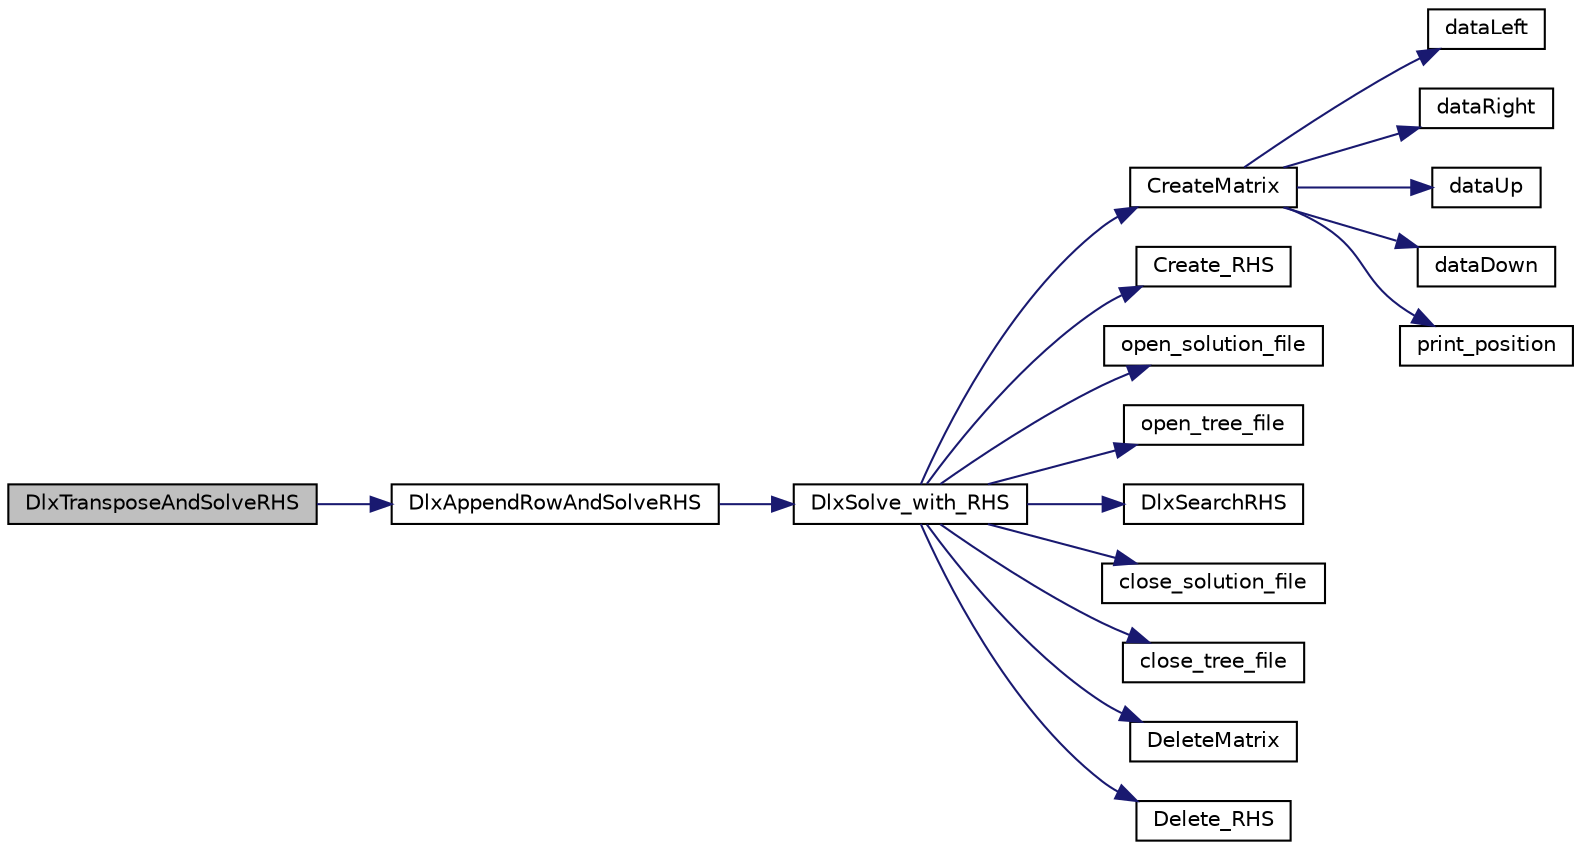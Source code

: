 digraph "DlxTransposeAndSolveRHS"
{
  edge [fontname="Helvetica",fontsize="10",labelfontname="Helvetica",labelfontsize="10"];
  node [fontname="Helvetica",fontsize="10",shape=record];
  rankdir="LR";
  Node452 [label="DlxTransposeAndSolveRHS",height=0.2,width=0.4,color="black", fillcolor="grey75", style="filled", fontcolor="black"];
  Node452 -> Node453 [color="midnightblue",fontsize="10",style="solid",fontname="Helvetica"];
  Node453 [label="DlxAppendRowAndSolveRHS",height=0.2,width=0.4,color="black", fillcolor="white", style="filled",URL="$d9/d5e/lib_2foundations_2solvers_2dlx_8_c.html#a799f4f346746fa1a5cc1367db9495f20"];
  Node453 -> Node454 [color="midnightblue",fontsize="10",style="solid",fontname="Helvetica"];
  Node454 [label="DlxSolve_with_RHS",height=0.2,width=0.4,color="black", fillcolor="white", style="filled",URL="$d9/d5e/lib_2foundations_2solvers_2dlx_8_c.html#aec13478e5d66be625ce3d4683e338d18"];
  Node454 -> Node455 [color="midnightblue",fontsize="10",style="solid",fontname="Helvetica"];
  Node455 [label="CreateMatrix",height=0.2,width=0.4,color="black", fillcolor="white", style="filled",URL="$d9/d5e/lib_2foundations_2solvers_2dlx_8_c.html#a89ddc9af8630a87164d84a96b956e67a"];
  Node455 -> Node456 [color="midnightblue",fontsize="10",style="solid",fontname="Helvetica"];
  Node456 [label="dataLeft",height=0.2,width=0.4,color="black", fillcolor="white", style="filled",URL="$d9/d5e/lib_2foundations_2solvers_2dlx_8_c.html#a8888f0dd45706c8fa1124581b18fa352"];
  Node455 -> Node457 [color="midnightblue",fontsize="10",style="solid",fontname="Helvetica"];
  Node457 [label="dataRight",height=0.2,width=0.4,color="black", fillcolor="white", style="filled",URL="$d9/d5e/lib_2foundations_2solvers_2dlx_8_c.html#a89f3d1856c52f00a6c8147b52a39ff8b"];
  Node455 -> Node458 [color="midnightblue",fontsize="10",style="solid",fontname="Helvetica"];
  Node458 [label="dataUp",height=0.2,width=0.4,color="black", fillcolor="white", style="filled",URL="$d9/d5e/lib_2foundations_2solvers_2dlx_8_c.html#a3b4f22e3083f708496b036d8b327cde6"];
  Node455 -> Node459 [color="midnightblue",fontsize="10",style="solid",fontname="Helvetica"];
  Node459 [label="dataDown",height=0.2,width=0.4,color="black", fillcolor="white", style="filled",URL="$d9/d5e/lib_2foundations_2solvers_2dlx_8_c.html#a70f89cf63f3fa3b87ce334e374754482"];
  Node455 -> Node460 [color="midnightblue",fontsize="10",style="solid",fontname="Helvetica"];
  Node460 [label="print_position",height=0.2,width=0.4,color="black", fillcolor="white", style="filled",URL="$d9/d5e/lib_2foundations_2solvers_2dlx_8_c.html#a8b8b7fc407e960da5142b9c448de514b"];
  Node454 -> Node461 [color="midnightblue",fontsize="10",style="solid",fontname="Helvetica"];
  Node461 [label="Create_RHS",height=0.2,width=0.4,color="black", fillcolor="white", style="filled",URL="$d9/d5e/lib_2foundations_2solvers_2dlx_8_c.html#a9b3fdfe40101ef3aeeff26c7e4c3b7b1"];
  Node454 -> Node462 [color="midnightblue",fontsize="10",style="solid",fontname="Helvetica"];
  Node462 [label="open_solution_file",height=0.2,width=0.4,color="black", fillcolor="white", style="filled",URL="$d9/d5e/lib_2foundations_2solvers_2dlx_8_c.html#a1ab938d1414c2ce08a91cdc5d390a6ec"];
  Node454 -> Node463 [color="midnightblue",fontsize="10",style="solid",fontname="Helvetica"];
  Node463 [label="open_tree_file",height=0.2,width=0.4,color="black", fillcolor="white", style="filled",URL="$d9/d5e/lib_2foundations_2solvers_2dlx_8_c.html#a326744a7570a6f5993c62aae87647cbf"];
  Node454 -> Node464 [color="midnightblue",fontsize="10",style="solid",fontname="Helvetica"];
  Node464 [label="DlxSearchRHS",height=0.2,width=0.4,color="black", fillcolor="white", style="filled",URL="$d9/d5e/lib_2foundations_2solvers_2dlx_8_c.html#acea905e4026b82ace11f244c1c173af7"];
  Node454 -> Node465 [color="midnightblue",fontsize="10",style="solid",fontname="Helvetica"];
  Node465 [label="close_solution_file",height=0.2,width=0.4,color="black", fillcolor="white", style="filled",URL="$d9/d5e/lib_2foundations_2solvers_2dlx_8_c.html#afa8a206659c5a8f58feb9dbea3b33677"];
  Node454 -> Node466 [color="midnightblue",fontsize="10",style="solid",fontname="Helvetica"];
  Node466 [label="close_tree_file",height=0.2,width=0.4,color="black", fillcolor="white", style="filled",URL="$d9/d5e/lib_2foundations_2solvers_2dlx_8_c.html#ac99ce7417f74261f360db866919e0cd0"];
  Node454 -> Node467 [color="midnightblue",fontsize="10",style="solid",fontname="Helvetica"];
  Node467 [label="DeleteMatrix",height=0.2,width=0.4,color="black", fillcolor="white", style="filled",URL="$d9/d5e/lib_2foundations_2solvers_2dlx_8_c.html#a0d0d8367563593a49ea746e787a1a38a"];
  Node454 -> Node468 [color="midnightblue",fontsize="10",style="solid",fontname="Helvetica"];
  Node468 [label="Delete_RHS",height=0.2,width=0.4,color="black", fillcolor="white", style="filled",URL="$d9/d5e/lib_2foundations_2solvers_2dlx_8_c.html#a7c7d3c42f4e1dea4e117e58da6b557d4"];
}

